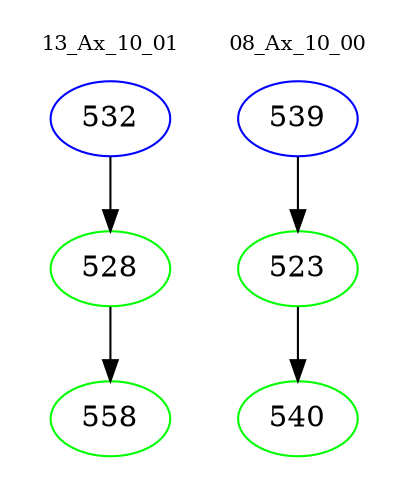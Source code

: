digraph{
subgraph cluster_0 {
color = white
label = "13_Ax_10_01";
fontsize=10;
T0_532 [label="532", color="blue"]
T0_532 -> T0_528 [color="black"]
T0_528 [label="528", color="green"]
T0_528 -> T0_558 [color="black"]
T0_558 [label="558", color="green"]
}
subgraph cluster_1 {
color = white
label = "08_Ax_10_00";
fontsize=10;
T1_539 [label="539", color="blue"]
T1_539 -> T1_523 [color="black"]
T1_523 [label="523", color="green"]
T1_523 -> T1_540 [color="black"]
T1_540 [label="540", color="green"]
}
}
